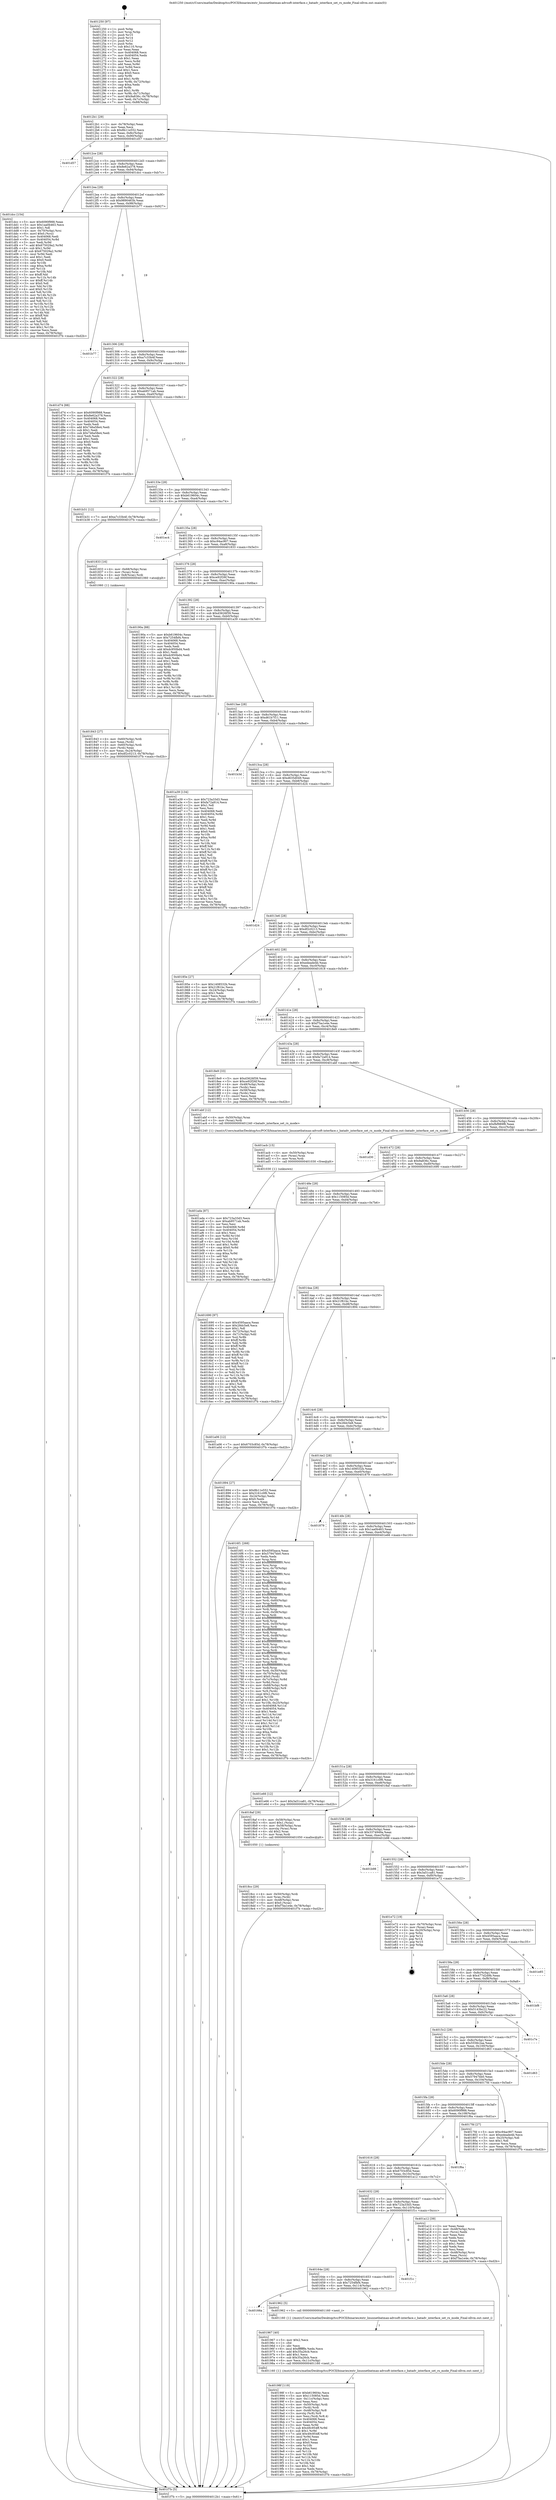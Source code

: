 digraph "0x401250" {
  label = "0x401250 (/mnt/c/Users/mathe/Desktop/tcc/POCII/binaries/extr_linuxnetbatman-advsoft-interface.c_batadv_interface_set_rx_mode_Final-ollvm.out::main(0))"
  labelloc = "t"
  node[shape=record]

  Entry [label="",width=0.3,height=0.3,shape=circle,fillcolor=black,style=filled]
  "0x4012b1" [label="{
     0x4012b1 [29]\l
     | [instrs]\l
     &nbsp;&nbsp;0x4012b1 \<+3\>: mov -0x78(%rbp),%eax\l
     &nbsp;&nbsp;0x4012b4 \<+2\>: mov %eax,%ecx\l
     &nbsp;&nbsp;0x4012b6 \<+6\>: sub $0x8b11e552,%ecx\l
     &nbsp;&nbsp;0x4012bc \<+6\>: mov %eax,-0x8c(%rbp)\l
     &nbsp;&nbsp;0x4012c2 \<+6\>: mov %ecx,-0x90(%rbp)\l
     &nbsp;&nbsp;0x4012c8 \<+6\>: je 0000000000401d57 \<main+0xb07\>\l
  }"]
  "0x401d57" [label="{
     0x401d57\l
  }", style=dashed]
  "0x4012ce" [label="{
     0x4012ce [28]\l
     | [instrs]\l
     &nbsp;&nbsp;0x4012ce \<+5\>: jmp 00000000004012d3 \<main+0x83\>\l
     &nbsp;&nbsp;0x4012d3 \<+6\>: mov -0x8c(%rbp),%eax\l
     &nbsp;&nbsp;0x4012d9 \<+5\>: sub $0x8e62a378,%eax\l
     &nbsp;&nbsp;0x4012de \<+6\>: mov %eax,-0x94(%rbp)\l
     &nbsp;&nbsp;0x4012e4 \<+6\>: je 0000000000401dcc \<main+0xb7c\>\l
  }"]
  Exit [label="",width=0.3,height=0.3,shape=circle,fillcolor=black,style=filled,peripheries=2]
  "0x401dcc" [label="{
     0x401dcc [154]\l
     | [instrs]\l
     &nbsp;&nbsp;0x401dcc \<+5\>: mov $0x6090f988,%eax\l
     &nbsp;&nbsp;0x401dd1 \<+5\>: mov $0x1aa0b463,%ecx\l
     &nbsp;&nbsp;0x401dd6 \<+2\>: mov $0x1,%dl\l
     &nbsp;&nbsp;0x401dd8 \<+4\>: mov -0x70(%rbp),%rsi\l
     &nbsp;&nbsp;0x401ddc \<+6\>: movl $0x0,(%rsi)\l
     &nbsp;&nbsp;0x401de2 \<+7\>: mov 0x404068,%edi\l
     &nbsp;&nbsp;0x401de9 \<+8\>: mov 0x404054,%r8d\l
     &nbsp;&nbsp;0x401df1 \<+3\>: mov %edi,%r9d\l
     &nbsp;&nbsp;0x401df4 \<+7\>: add $0x675029a2,%r9d\l
     &nbsp;&nbsp;0x401dfb \<+4\>: sub $0x1,%r9d\l
     &nbsp;&nbsp;0x401dff \<+7\>: sub $0x675029a2,%r9d\l
     &nbsp;&nbsp;0x401e06 \<+4\>: imul %r9d,%edi\l
     &nbsp;&nbsp;0x401e0a \<+3\>: and $0x1,%edi\l
     &nbsp;&nbsp;0x401e0d \<+3\>: cmp $0x0,%edi\l
     &nbsp;&nbsp;0x401e10 \<+4\>: sete %r10b\l
     &nbsp;&nbsp;0x401e14 \<+4\>: cmp $0xa,%r8d\l
     &nbsp;&nbsp;0x401e18 \<+4\>: setl %r11b\l
     &nbsp;&nbsp;0x401e1c \<+3\>: mov %r10b,%bl\l
     &nbsp;&nbsp;0x401e1f \<+3\>: xor $0xff,%bl\l
     &nbsp;&nbsp;0x401e22 \<+3\>: mov %r11b,%r14b\l
     &nbsp;&nbsp;0x401e25 \<+4\>: xor $0xff,%r14b\l
     &nbsp;&nbsp;0x401e29 \<+3\>: xor $0x0,%dl\l
     &nbsp;&nbsp;0x401e2c \<+3\>: mov %bl,%r15b\l
     &nbsp;&nbsp;0x401e2f \<+4\>: and $0x0,%r15b\l
     &nbsp;&nbsp;0x401e33 \<+3\>: and %dl,%r10b\l
     &nbsp;&nbsp;0x401e36 \<+3\>: mov %r14b,%r12b\l
     &nbsp;&nbsp;0x401e39 \<+4\>: and $0x0,%r12b\l
     &nbsp;&nbsp;0x401e3d \<+3\>: and %dl,%r11b\l
     &nbsp;&nbsp;0x401e40 \<+3\>: or %r10b,%r15b\l
     &nbsp;&nbsp;0x401e43 \<+3\>: or %r11b,%r12b\l
     &nbsp;&nbsp;0x401e46 \<+3\>: xor %r12b,%r15b\l
     &nbsp;&nbsp;0x401e49 \<+3\>: or %r14b,%bl\l
     &nbsp;&nbsp;0x401e4c \<+3\>: xor $0xff,%bl\l
     &nbsp;&nbsp;0x401e4f \<+3\>: or $0x0,%dl\l
     &nbsp;&nbsp;0x401e52 \<+2\>: and %dl,%bl\l
     &nbsp;&nbsp;0x401e54 \<+3\>: or %bl,%r15b\l
     &nbsp;&nbsp;0x401e57 \<+4\>: test $0x1,%r15b\l
     &nbsp;&nbsp;0x401e5b \<+3\>: cmovne %ecx,%eax\l
     &nbsp;&nbsp;0x401e5e \<+3\>: mov %eax,-0x78(%rbp)\l
     &nbsp;&nbsp;0x401e61 \<+5\>: jmp 0000000000401f7b \<main+0xd2b\>\l
  }"]
  "0x4012ea" [label="{
     0x4012ea [28]\l
     | [instrs]\l
     &nbsp;&nbsp;0x4012ea \<+5\>: jmp 00000000004012ef \<main+0x9f\>\l
     &nbsp;&nbsp;0x4012ef \<+6\>: mov -0x8c(%rbp),%eax\l
     &nbsp;&nbsp;0x4012f5 \<+5\>: sub $0x9890463b,%eax\l
     &nbsp;&nbsp;0x4012fa \<+6\>: mov %eax,-0x98(%rbp)\l
     &nbsp;&nbsp;0x401300 \<+6\>: je 0000000000401b77 \<main+0x927\>\l
  }"]
  "0x401ada" [label="{
     0x401ada [87]\l
     | [instrs]\l
     &nbsp;&nbsp;0x401ada \<+5\>: mov $0x723a33d3,%ecx\l
     &nbsp;&nbsp;0x401adf \<+5\>: mov $0xab9571ab,%edx\l
     &nbsp;&nbsp;0x401ae4 \<+2\>: xor %esi,%esi\l
     &nbsp;&nbsp;0x401ae6 \<+8\>: mov 0x404068,%r8d\l
     &nbsp;&nbsp;0x401aee \<+8\>: mov 0x404054,%r9d\l
     &nbsp;&nbsp;0x401af6 \<+3\>: sub $0x1,%esi\l
     &nbsp;&nbsp;0x401af9 \<+3\>: mov %r8d,%r10d\l
     &nbsp;&nbsp;0x401afc \<+3\>: add %esi,%r10d\l
     &nbsp;&nbsp;0x401aff \<+4\>: imul %r10d,%r8d\l
     &nbsp;&nbsp;0x401b03 \<+4\>: and $0x1,%r8d\l
     &nbsp;&nbsp;0x401b07 \<+4\>: cmp $0x0,%r8d\l
     &nbsp;&nbsp;0x401b0b \<+4\>: sete %r11b\l
     &nbsp;&nbsp;0x401b0f \<+4\>: cmp $0xa,%r9d\l
     &nbsp;&nbsp;0x401b13 \<+3\>: setl %bl\l
     &nbsp;&nbsp;0x401b16 \<+3\>: mov %r11b,%r14b\l
     &nbsp;&nbsp;0x401b19 \<+3\>: and %bl,%r14b\l
     &nbsp;&nbsp;0x401b1c \<+3\>: xor %bl,%r11b\l
     &nbsp;&nbsp;0x401b1f \<+3\>: or %r11b,%r14b\l
     &nbsp;&nbsp;0x401b22 \<+4\>: test $0x1,%r14b\l
     &nbsp;&nbsp;0x401b26 \<+3\>: cmovne %edx,%ecx\l
     &nbsp;&nbsp;0x401b29 \<+3\>: mov %ecx,-0x78(%rbp)\l
     &nbsp;&nbsp;0x401b2c \<+5\>: jmp 0000000000401f7b \<main+0xd2b\>\l
  }"]
  "0x401b77" [label="{
     0x401b77\l
  }", style=dashed]
  "0x401306" [label="{
     0x401306 [28]\l
     | [instrs]\l
     &nbsp;&nbsp;0x401306 \<+5\>: jmp 000000000040130b \<main+0xbb\>\l
     &nbsp;&nbsp;0x40130b \<+6\>: mov -0x8c(%rbp),%eax\l
     &nbsp;&nbsp;0x401311 \<+5\>: sub $0xa7c33b4f,%eax\l
     &nbsp;&nbsp;0x401316 \<+6\>: mov %eax,-0x9c(%rbp)\l
     &nbsp;&nbsp;0x40131c \<+6\>: je 0000000000401d74 \<main+0xb24\>\l
  }"]
  "0x401acb" [label="{
     0x401acb [15]\l
     | [instrs]\l
     &nbsp;&nbsp;0x401acb \<+4\>: mov -0x50(%rbp),%rax\l
     &nbsp;&nbsp;0x401acf \<+3\>: mov (%rax),%rax\l
     &nbsp;&nbsp;0x401ad2 \<+3\>: mov %rax,%rdi\l
     &nbsp;&nbsp;0x401ad5 \<+5\>: call 0000000000401030 \<free@plt\>\l
     | [calls]\l
     &nbsp;&nbsp;0x401030 \{1\} (unknown)\l
  }"]
  "0x401d74" [label="{
     0x401d74 [88]\l
     | [instrs]\l
     &nbsp;&nbsp;0x401d74 \<+5\>: mov $0x6090f988,%eax\l
     &nbsp;&nbsp;0x401d79 \<+5\>: mov $0x8e62a378,%ecx\l
     &nbsp;&nbsp;0x401d7e \<+7\>: mov 0x404068,%edx\l
     &nbsp;&nbsp;0x401d85 \<+7\>: mov 0x404054,%esi\l
     &nbsp;&nbsp;0x401d8c \<+2\>: mov %edx,%edi\l
     &nbsp;&nbsp;0x401d8e \<+6\>: add $0x746a58e4,%edi\l
     &nbsp;&nbsp;0x401d94 \<+3\>: sub $0x1,%edi\l
     &nbsp;&nbsp;0x401d97 \<+6\>: sub $0x746a58e4,%edi\l
     &nbsp;&nbsp;0x401d9d \<+3\>: imul %edi,%edx\l
     &nbsp;&nbsp;0x401da0 \<+3\>: and $0x1,%edx\l
     &nbsp;&nbsp;0x401da3 \<+3\>: cmp $0x0,%edx\l
     &nbsp;&nbsp;0x401da6 \<+4\>: sete %r8b\l
     &nbsp;&nbsp;0x401daa \<+3\>: cmp $0xa,%esi\l
     &nbsp;&nbsp;0x401dad \<+4\>: setl %r9b\l
     &nbsp;&nbsp;0x401db1 \<+3\>: mov %r8b,%r10b\l
     &nbsp;&nbsp;0x401db4 \<+3\>: and %r9b,%r10b\l
     &nbsp;&nbsp;0x401db7 \<+3\>: xor %r9b,%r8b\l
     &nbsp;&nbsp;0x401dba \<+3\>: or %r8b,%r10b\l
     &nbsp;&nbsp;0x401dbd \<+4\>: test $0x1,%r10b\l
     &nbsp;&nbsp;0x401dc1 \<+3\>: cmovne %ecx,%eax\l
     &nbsp;&nbsp;0x401dc4 \<+3\>: mov %eax,-0x78(%rbp)\l
     &nbsp;&nbsp;0x401dc7 \<+5\>: jmp 0000000000401f7b \<main+0xd2b\>\l
  }"]
  "0x401322" [label="{
     0x401322 [28]\l
     | [instrs]\l
     &nbsp;&nbsp;0x401322 \<+5\>: jmp 0000000000401327 \<main+0xd7\>\l
     &nbsp;&nbsp;0x401327 \<+6\>: mov -0x8c(%rbp),%eax\l
     &nbsp;&nbsp;0x40132d \<+5\>: sub $0xab9571ab,%eax\l
     &nbsp;&nbsp;0x401332 \<+6\>: mov %eax,-0xa0(%rbp)\l
     &nbsp;&nbsp;0x401338 \<+6\>: je 0000000000401b31 \<main+0x8e1\>\l
  }"]
  "0x40198f" [label="{
     0x40198f [119]\l
     | [instrs]\l
     &nbsp;&nbsp;0x40198f \<+5\>: mov $0xb619604c,%ecx\l
     &nbsp;&nbsp;0x401994 \<+5\>: mov $0x115085d,%edx\l
     &nbsp;&nbsp;0x401999 \<+6\>: mov -0x11c(%rbp),%esi\l
     &nbsp;&nbsp;0x40199f \<+3\>: imul %eax,%esi\l
     &nbsp;&nbsp;0x4019a2 \<+4\>: mov -0x50(%rbp),%rdi\l
     &nbsp;&nbsp;0x4019a6 \<+3\>: mov (%rdi),%rdi\l
     &nbsp;&nbsp;0x4019a9 \<+4\>: mov -0x48(%rbp),%r8\l
     &nbsp;&nbsp;0x4019ad \<+3\>: movslq (%r8),%r8\l
     &nbsp;&nbsp;0x4019b0 \<+4\>: mov %esi,(%rdi,%r8,4)\l
     &nbsp;&nbsp;0x4019b4 \<+7\>: mov 0x404068,%eax\l
     &nbsp;&nbsp;0x4019bb \<+7\>: mov 0x404054,%esi\l
     &nbsp;&nbsp;0x4019c2 \<+3\>: mov %eax,%r9d\l
     &nbsp;&nbsp;0x4019c5 \<+7\>: sub $0x49c954ff,%r9d\l
     &nbsp;&nbsp;0x4019cc \<+4\>: sub $0x1,%r9d\l
     &nbsp;&nbsp;0x4019d0 \<+7\>: add $0x49c954ff,%r9d\l
     &nbsp;&nbsp;0x4019d7 \<+4\>: imul %r9d,%eax\l
     &nbsp;&nbsp;0x4019db \<+3\>: and $0x1,%eax\l
     &nbsp;&nbsp;0x4019de \<+3\>: cmp $0x0,%eax\l
     &nbsp;&nbsp;0x4019e1 \<+4\>: sete %r10b\l
     &nbsp;&nbsp;0x4019e5 \<+3\>: cmp $0xa,%esi\l
     &nbsp;&nbsp;0x4019e8 \<+4\>: setl %r11b\l
     &nbsp;&nbsp;0x4019ec \<+3\>: mov %r10b,%bl\l
     &nbsp;&nbsp;0x4019ef \<+3\>: and %r11b,%bl\l
     &nbsp;&nbsp;0x4019f2 \<+3\>: xor %r11b,%r10b\l
     &nbsp;&nbsp;0x4019f5 \<+3\>: or %r10b,%bl\l
     &nbsp;&nbsp;0x4019f8 \<+3\>: test $0x1,%bl\l
     &nbsp;&nbsp;0x4019fb \<+3\>: cmovne %edx,%ecx\l
     &nbsp;&nbsp;0x4019fe \<+3\>: mov %ecx,-0x78(%rbp)\l
     &nbsp;&nbsp;0x401a01 \<+5\>: jmp 0000000000401f7b \<main+0xd2b\>\l
  }"]
  "0x401b31" [label="{
     0x401b31 [12]\l
     | [instrs]\l
     &nbsp;&nbsp;0x401b31 \<+7\>: movl $0xa7c33b4f,-0x78(%rbp)\l
     &nbsp;&nbsp;0x401b38 \<+5\>: jmp 0000000000401f7b \<main+0xd2b\>\l
  }"]
  "0x40133e" [label="{
     0x40133e [28]\l
     | [instrs]\l
     &nbsp;&nbsp;0x40133e \<+5\>: jmp 0000000000401343 \<main+0xf3\>\l
     &nbsp;&nbsp;0x401343 \<+6\>: mov -0x8c(%rbp),%eax\l
     &nbsp;&nbsp;0x401349 \<+5\>: sub $0xb619604c,%eax\l
     &nbsp;&nbsp;0x40134e \<+6\>: mov %eax,-0xa4(%rbp)\l
     &nbsp;&nbsp;0x401354 \<+6\>: je 0000000000401ec4 \<main+0xc74\>\l
  }"]
  "0x401967" [label="{
     0x401967 [40]\l
     | [instrs]\l
     &nbsp;&nbsp;0x401967 \<+5\>: mov $0x2,%ecx\l
     &nbsp;&nbsp;0x40196c \<+1\>: cltd\l
     &nbsp;&nbsp;0x40196d \<+2\>: idiv %ecx\l
     &nbsp;&nbsp;0x40196f \<+6\>: imul $0xfffffffe,%edx,%ecx\l
     &nbsp;&nbsp;0x401975 \<+6\>: add $0x35a26cb,%ecx\l
     &nbsp;&nbsp;0x40197b \<+3\>: add $0x1,%ecx\l
     &nbsp;&nbsp;0x40197e \<+6\>: sub $0x35a26cb,%ecx\l
     &nbsp;&nbsp;0x401984 \<+6\>: mov %ecx,-0x11c(%rbp)\l
     &nbsp;&nbsp;0x40198a \<+5\>: call 0000000000401160 \<next_i\>\l
     | [calls]\l
     &nbsp;&nbsp;0x401160 \{1\} (/mnt/c/Users/mathe/Desktop/tcc/POCII/binaries/extr_linuxnetbatman-advsoft-interface.c_batadv_interface_set_rx_mode_Final-ollvm.out::next_i)\l
  }"]
  "0x401ec4" [label="{
     0x401ec4\l
  }", style=dashed]
  "0x40135a" [label="{
     0x40135a [28]\l
     | [instrs]\l
     &nbsp;&nbsp;0x40135a \<+5\>: jmp 000000000040135f \<main+0x10f\>\l
     &nbsp;&nbsp;0x40135f \<+6\>: mov -0x8c(%rbp),%eax\l
     &nbsp;&nbsp;0x401365 \<+5\>: sub $0xc94ac907,%eax\l
     &nbsp;&nbsp;0x40136a \<+6\>: mov %eax,-0xa8(%rbp)\l
     &nbsp;&nbsp;0x401370 \<+6\>: je 0000000000401833 \<main+0x5e3\>\l
  }"]
  "0x40166a" [label="{
     0x40166a\l
  }", style=dashed]
  "0x401833" [label="{
     0x401833 [16]\l
     | [instrs]\l
     &nbsp;&nbsp;0x401833 \<+4\>: mov -0x68(%rbp),%rax\l
     &nbsp;&nbsp;0x401837 \<+3\>: mov (%rax),%rax\l
     &nbsp;&nbsp;0x40183a \<+4\>: mov 0x8(%rax),%rdi\l
     &nbsp;&nbsp;0x40183e \<+5\>: call 0000000000401060 \<atoi@plt\>\l
     | [calls]\l
     &nbsp;&nbsp;0x401060 \{1\} (unknown)\l
  }"]
  "0x401376" [label="{
     0x401376 [28]\l
     | [instrs]\l
     &nbsp;&nbsp;0x401376 \<+5\>: jmp 000000000040137b \<main+0x12b\>\l
     &nbsp;&nbsp;0x40137b \<+6\>: mov -0x8c(%rbp),%eax\l
     &nbsp;&nbsp;0x401381 \<+5\>: sub $0xce92f26f,%eax\l
     &nbsp;&nbsp;0x401386 \<+6\>: mov %eax,-0xac(%rbp)\l
     &nbsp;&nbsp;0x40138c \<+6\>: je 000000000040190a \<main+0x6ba\>\l
  }"]
  "0x401962" [label="{
     0x401962 [5]\l
     | [instrs]\l
     &nbsp;&nbsp;0x401962 \<+5\>: call 0000000000401160 \<next_i\>\l
     | [calls]\l
     &nbsp;&nbsp;0x401160 \{1\} (/mnt/c/Users/mathe/Desktop/tcc/POCII/binaries/extr_linuxnetbatman-advsoft-interface.c_batadv_interface_set_rx_mode_Final-ollvm.out::next_i)\l
  }"]
  "0x40190a" [label="{
     0x40190a [88]\l
     | [instrs]\l
     &nbsp;&nbsp;0x40190a \<+5\>: mov $0xb619604c,%eax\l
     &nbsp;&nbsp;0x40190f \<+5\>: mov $0x7254fbf4,%ecx\l
     &nbsp;&nbsp;0x401914 \<+7\>: mov 0x404068,%edx\l
     &nbsp;&nbsp;0x40191b \<+7\>: mov 0x404054,%esi\l
     &nbsp;&nbsp;0x401922 \<+2\>: mov %edx,%edi\l
     &nbsp;&nbsp;0x401924 \<+6\>: add $0xdc950bd4,%edi\l
     &nbsp;&nbsp;0x40192a \<+3\>: sub $0x1,%edi\l
     &nbsp;&nbsp;0x40192d \<+6\>: sub $0xdc950bd4,%edi\l
     &nbsp;&nbsp;0x401933 \<+3\>: imul %edi,%edx\l
     &nbsp;&nbsp;0x401936 \<+3\>: and $0x1,%edx\l
     &nbsp;&nbsp;0x401939 \<+3\>: cmp $0x0,%edx\l
     &nbsp;&nbsp;0x40193c \<+4\>: sete %r8b\l
     &nbsp;&nbsp;0x401940 \<+3\>: cmp $0xa,%esi\l
     &nbsp;&nbsp;0x401943 \<+4\>: setl %r9b\l
     &nbsp;&nbsp;0x401947 \<+3\>: mov %r8b,%r10b\l
     &nbsp;&nbsp;0x40194a \<+3\>: and %r9b,%r10b\l
     &nbsp;&nbsp;0x40194d \<+3\>: xor %r9b,%r8b\l
     &nbsp;&nbsp;0x401950 \<+3\>: or %r8b,%r10b\l
     &nbsp;&nbsp;0x401953 \<+4\>: test $0x1,%r10b\l
     &nbsp;&nbsp;0x401957 \<+3\>: cmovne %ecx,%eax\l
     &nbsp;&nbsp;0x40195a \<+3\>: mov %eax,-0x78(%rbp)\l
     &nbsp;&nbsp;0x40195d \<+5\>: jmp 0000000000401f7b \<main+0xd2b\>\l
  }"]
  "0x401392" [label="{
     0x401392 [28]\l
     | [instrs]\l
     &nbsp;&nbsp;0x401392 \<+5\>: jmp 0000000000401397 \<main+0x147\>\l
     &nbsp;&nbsp;0x401397 \<+6\>: mov -0x8c(%rbp),%eax\l
     &nbsp;&nbsp;0x40139d \<+5\>: sub $0xd3626f39,%eax\l
     &nbsp;&nbsp;0x4013a2 \<+6\>: mov %eax,-0xb0(%rbp)\l
     &nbsp;&nbsp;0x4013a8 \<+6\>: je 0000000000401a39 \<main+0x7e9\>\l
  }"]
  "0x40164e" [label="{
     0x40164e [28]\l
     | [instrs]\l
     &nbsp;&nbsp;0x40164e \<+5\>: jmp 0000000000401653 \<main+0x403\>\l
     &nbsp;&nbsp;0x401653 \<+6\>: mov -0x8c(%rbp),%eax\l
     &nbsp;&nbsp;0x401659 \<+5\>: sub $0x7254fbf4,%eax\l
     &nbsp;&nbsp;0x40165e \<+6\>: mov %eax,-0x114(%rbp)\l
     &nbsp;&nbsp;0x401664 \<+6\>: je 0000000000401962 \<main+0x712\>\l
  }"]
  "0x401a39" [label="{
     0x401a39 [134]\l
     | [instrs]\l
     &nbsp;&nbsp;0x401a39 \<+5\>: mov $0x723a33d3,%eax\l
     &nbsp;&nbsp;0x401a3e \<+5\>: mov $0xfa72a914,%ecx\l
     &nbsp;&nbsp;0x401a43 \<+2\>: mov $0x1,%dl\l
     &nbsp;&nbsp;0x401a45 \<+2\>: xor %esi,%esi\l
     &nbsp;&nbsp;0x401a47 \<+7\>: mov 0x404068,%edi\l
     &nbsp;&nbsp;0x401a4e \<+8\>: mov 0x404054,%r8d\l
     &nbsp;&nbsp;0x401a56 \<+3\>: sub $0x1,%esi\l
     &nbsp;&nbsp;0x401a59 \<+3\>: mov %edi,%r9d\l
     &nbsp;&nbsp;0x401a5c \<+3\>: add %esi,%r9d\l
     &nbsp;&nbsp;0x401a5f \<+4\>: imul %r9d,%edi\l
     &nbsp;&nbsp;0x401a63 \<+3\>: and $0x1,%edi\l
     &nbsp;&nbsp;0x401a66 \<+3\>: cmp $0x0,%edi\l
     &nbsp;&nbsp;0x401a69 \<+4\>: sete %r10b\l
     &nbsp;&nbsp;0x401a6d \<+4\>: cmp $0xa,%r8d\l
     &nbsp;&nbsp;0x401a71 \<+4\>: setl %r11b\l
     &nbsp;&nbsp;0x401a75 \<+3\>: mov %r10b,%bl\l
     &nbsp;&nbsp;0x401a78 \<+3\>: xor $0xff,%bl\l
     &nbsp;&nbsp;0x401a7b \<+3\>: mov %r11b,%r14b\l
     &nbsp;&nbsp;0x401a7e \<+4\>: xor $0xff,%r14b\l
     &nbsp;&nbsp;0x401a82 \<+3\>: xor $0x1,%dl\l
     &nbsp;&nbsp;0x401a85 \<+3\>: mov %bl,%r15b\l
     &nbsp;&nbsp;0x401a88 \<+4\>: and $0xff,%r15b\l
     &nbsp;&nbsp;0x401a8c \<+3\>: and %dl,%r10b\l
     &nbsp;&nbsp;0x401a8f \<+3\>: mov %r14b,%r12b\l
     &nbsp;&nbsp;0x401a92 \<+4\>: and $0xff,%r12b\l
     &nbsp;&nbsp;0x401a96 \<+3\>: and %dl,%r11b\l
     &nbsp;&nbsp;0x401a99 \<+3\>: or %r10b,%r15b\l
     &nbsp;&nbsp;0x401a9c \<+3\>: or %r11b,%r12b\l
     &nbsp;&nbsp;0x401a9f \<+3\>: xor %r12b,%r15b\l
     &nbsp;&nbsp;0x401aa2 \<+3\>: or %r14b,%bl\l
     &nbsp;&nbsp;0x401aa5 \<+3\>: xor $0xff,%bl\l
     &nbsp;&nbsp;0x401aa8 \<+3\>: or $0x1,%dl\l
     &nbsp;&nbsp;0x401aab \<+2\>: and %dl,%bl\l
     &nbsp;&nbsp;0x401aad \<+3\>: or %bl,%r15b\l
     &nbsp;&nbsp;0x401ab0 \<+4\>: test $0x1,%r15b\l
     &nbsp;&nbsp;0x401ab4 \<+3\>: cmovne %ecx,%eax\l
     &nbsp;&nbsp;0x401ab7 \<+3\>: mov %eax,-0x78(%rbp)\l
     &nbsp;&nbsp;0x401aba \<+5\>: jmp 0000000000401f7b \<main+0xd2b\>\l
  }"]
  "0x4013ae" [label="{
     0x4013ae [28]\l
     | [instrs]\l
     &nbsp;&nbsp;0x4013ae \<+5\>: jmp 00000000004013b3 \<main+0x163\>\l
     &nbsp;&nbsp;0x4013b3 \<+6\>: mov -0x8c(%rbp),%eax\l
     &nbsp;&nbsp;0x4013b9 \<+5\>: sub $0xd61b7f11,%eax\l
     &nbsp;&nbsp;0x4013be \<+6\>: mov %eax,-0xb4(%rbp)\l
     &nbsp;&nbsp;0x4013c4 \<+6\>: je 0000000000401b3d \<main+0x8ed\>\l
  }"]
  "0x401f1c" [label="{
     0x401f1c\l
  }", style=dashed]
  "0x401b3d" [label="{
     0x401b3d\l
  }", style=dashed]
  "0x4013ca" [label="{
     0x4013ca [28]\l
     | [instrs]\l
     &nbsp;&nbsp;0x4013ca \<+5\>: jmp 00000000004013cf \<main+0x17f\>\l
     &nbsp;&nbsp;0x4013cf \<+6\>: mov -0x8c(%rbp),%eax\l
     &nbsp;&nbsp;0x4013d5 \<+5\>: sub $0xd635d049,%eax\l
     &nbsp;&nbsp;0x4013da \<+6\>: mov %eax,-0xb8(%rbp)\l
     &nbsp;&nbsp;0x4013e0 \<+6\>: je 0000000000401d24 \<main+0xad4\>\l
  }"]
  "0x401632" [label="{
     0x401632 [28]\l
     | [instrs]\l
     &nbsp;&nbsp;0x401632 \<+5\>: jmp 0000000000401637 \<main+0x3e7\>\l
     &nbsp;&nbsp;0x401637 \<+6\>: mov -0x8c(%rbp),%eax\l
     &nbsp;&nbsp;0x40163d \<+5\>: sub $0x723a33d3,%eax\l
     &nbsp;&nbsp;0x401642 \<+6\>: mov %eax,-0x110(%rbp)\l
     &nbsp;&nbsp;0x401648 \<+6\>: je 0000000000401f1c \<main+0xccc\>\l
  }"]
  "0x401d24" [label="{
     0x401d24\l
  }", style=dashed]
  "0x4013e6" [label="{
     0x4013e6 [28]\l
     | [instrs]\l
     &nbsp;&nbsp;0x4013e6 \<+5\>: jmp 00000000004013eb \<main+0x19b\>\l
     &nbsp;&nbsp;0x4013eb \<+6\>: mov -0x8c(%rbp),%eax\l
     &nbsp;&nbsp;0x4013f1 \<+5\>: sub $0xdf2c0213,%eax\l
     &nbsp;&nbsp;0x4013f6 \<+6\>: mov %eax,-0xbc(%rbp)\l
     &nbsp;&nbsp;0x4013fc \<+6\>: je 000000000040185e \<main+0x60e\>\l
  }"]
  "0x401a12" [label="{
     0x401a12 [39]\l
     | [instrs]\l
     &nbsp;&nbsp;0x401a12 \<+2\>: xor %eax,%eax\l
     &nbsp;&nbsp;0x401a14 \<+4\>: mov -0x48(%rbp),%rcx\l
     &nbsp;&nbsp;0x401a18 \<+2\>: mov (%rcx),%edx\l
     &nbsp;&nbsp;0x401a1a \<+2\>: mov %eax,%esi\l
     &nbsp;&nbsp;0x401a1c \<+2\>: sub %edx,%esi\l
     &nbsp;&nbsp;0x401a1e \<+2\>: mov %eax,%edx\l
     &nbsp;&nbsp;0x401a20 \<+3\>: sub $0x1,%edx\l
     &nbsp;&nbsp;0x401a23 \<+2\>: add %edx,%esi\l
     &nbsp;&nbsp;0x401a25 \<+2\>: sub %esi,%eax\l
     &nbsp;&nbsp;0x401a27 \<+4\>: mov -0x48(%rbp),%rcx\l
     &nbsp;&nbsp;0x401a2b \<+2\>: mov %eax,(%rcx)\l
     &nbsp;&nbsp;0x401a2d \<+7\>: movl $0xf7ba1e4e,-0x78(%rbp)\l
     &nbsp;&nbsp;0x401a34 \<+5\>: jmp 0000000000401f7b \<main+0xd2b\>\l
  }"]
  "0x40185e" [label="{
     0x40185e [27]\l
     | [instrs]\l
     &nbsp;&nbsp;0x40185e \<+5\>: mov $0x1408532b,%eax\l
     &nbsp;&nbsp;0x401863 \<+5\>: mov $0x21f61bc,%ecx\l
     &nbsp;&nbsp;0x401868 \<+3\>: mov -0x24(%rbp),%edx\l
     &nbsp;&nbsp;0x40186b \<+3\>: cmp $0x1,%edx\l
     &nbsp;&nbsp;0x40186e \<+3\>: cmovl %ecx,%eax\l
     &nbsp;&nbsp;0x401871 \<+3\>: mov %eax,-0x78(%rbp)\l
     &nbsp;&nbsp;0x401874 \<+5\>: jmp 0000000000401f7b \<main+0xd2b\>\l
  }"]
  "0x401402" [label="{
     0x401402 [28]\l
     | [instrs]\l
     &nbsp;&nbsp;0x401402 \<+5\>: jmp 0000000000401407 \<main+0x1b7\>\l
     &nbsp;&nbsp;0x401407 \<+6\>: mov -0x8c(%rbp),%eax\l
     &nbsp;&nbsp;0x40140d \<+5\>: sub $0xedeade4b,%eax\l
     &nbsp;&nbsp;0x401412 \<+6\>: mov %eax,-0xc0(%rbp)\l
     &nbsp;&nbsp;0x401418 \<+6\>: je 0000000000401818 \<main+0x5c8\>\l
  }"]
  "0x401616" [label="{
     0x401616 [28]\l
     | [instrs]\l
     &nbsp;&nbsp;0x401616 \<+5\>: jmp 000000000040161b \<main+0x3cb\>\l
     &nbsp;&nbsp;0x40161b \<+6\>: mov -0x8c(%rbp),%eax\l
     &nbsp;&nbsp;0x401621 \<+5\>: sub $0x6703c85d,%eax\l
     &nbsp;&nbsp;0x401626 \<+6\>: mov %eax,-0x10c(%rbp)\l
     &nbsp;&nbsp;0x40162c \<+6\>: je 0000000000401a12 \<main+0x7c2\>\l
  }"]
  "0x401818" [label="{
     0x401818\l
  }", style=dashed]
  "0x40141e" [label="{
     0x40141e [28]\l
     | [instrs]\l
     &nbsp;&nbsp;0x40141e \<+5\>: jmp 0000000000401423 \<main+0x1d3\>\l
     &nbsp;&nbsp;0x401423 \<+6\>: mov -0x8c(%rbp),%eax\l
     &nbsp;&nbsp;0x401429 \<+5\>: sub $0xf7ba1e4e,%eax\l
     &nbsp;&nbsp;0x40142e \<+6\>: mov %eax,-0xc4(%rbp)\l
     &nbsp;&nbsp;0x401434 \<+6\>: je 00000000004018e9 \<main+0x699\>\l
  }"]
  "0x401f6a" [label="{
     0x401f6a\l
  }", style=dashed]
  "0x4018e9" [label="{
     0x4018e9 [33]\l
     | [instrs]\l
     &nbsp;&nbsp;0x4018e9 \<+5\>: mov $0xd3626f39,%eax\l
     &nbsp;&nbsp;0x4018ee \<+5\>: mov $0xce92f26f,%ecx\l
     &nbsp;&nbsp;0x4018f3 \<+4\>: mov -0x48(%rbp),%rdx\l
     &nbsp;&nbsp;0x4018f7 \<+2\>: mov (%rdx),%esi\l
     &nbsp;&nbsp;0x4018f9 \<+4\>: mov -0x58(%rbp),%rdx\l
     &nbsp;&nbsp;0x4018fd \<+2\>: cmp (%rdx),%esi\l
     &nbsp;&nbsp;0x4018ff \<+3\>: cmovl %ecx,%eax\l
     &nbsp;&nbsp;0x401902 \<+3\>: mov %eax,-0x78(%rbp)\l
     &nbsp;&nbsp;0x401905 \<+5\>: jmp 0000000000401f7b \<main+0xd2b\>\l
  }"]
  "0x40143a" [label="{
     0x40143a [28]\l
     | [instrs]\l
     &nbsp;&nbsp;0x40143a \<+5\>: jmp 000000000040143f \<main+0x1ef\>\l
     &nbsp;&nbsp;0x40143f \<+6\>: mov -0x8c(%rbp),%eax\l
     &nbsp;&nbsp;0x401445 \<+5\>: sub $0xfa72a914,%eax\l
     &nbsp;&nbsp;0x40144a \<+6\>: mov %eax,-0xc8(%rbp)\l
     &nbsp;&nbsp;0x401450 \<+6\>: je 0000000000401abf \<main+0x86f\>\l
  }"]
  "0x4018cc" [label="{
     0x4018cc [29]\l
     | [instrs]\l
     &nbsp;&nbsp;0x4018cc \<+4\>: mov -0x50(%rbp),%rdi\l
     &nbsp;&nbsp;0x4018d0 \<+3\>: mov %rax,(%rdi)\l
     &nbsp;&nbsp;0x4018d3 \<+4\>: mov -0x48(%rbp),%rax\l
     &nbsp;&nbsp;0x4018d7 \<+6\>: movl $0x0,(%rax)\l
     &nbsp;&nbsp;0x4018dd \<+7\>: movl $0xf7ba1e4e,-0x78(%rbp)\l
     &nbsp;&nbsp;0x4018e4 \<+5\>: jmp 0000000000401f7b \<main+0xd2b\>\l
  }"]
  "0x401abf" [label="{
     0x401abf [12]\l
     | [instrs]\l
     &nbsp;&nbsp;0x401abf \<+4\>: mov -0x50(%rbp),%rax\l
     &nbsp;&nbsp;0x401ac3 \<+3\>: mov (%rax),%rdi\l
     &nbsp;&nbsp;0x401ac6 \<+5\>: call 0000000000401240 \<batadv_interface_set_rx_mode\>\l
     | [calls]\l
     &nbsp;&nbsp;0x401240 \{1\} (/mnt/c/Users/mathe/Desktop/tcc/POCII/binaries/extr_linuxnetbatman-advsoft-interface.c_batadv_interface_set_rx_mode_Final-ollvm.out::batadv_interface_set_rx_mode)\l
  }"]
  "0x401456" [label="{
     0x401456 [28]\l
     | [instrs]\l
     &nbsp;&nbsp;0x401456 \<+5\>: jmp 000000000040145b \<main+0x20b\>\l
     &nbsp;&nbsp;0x40145b \<+6\>: mov -0x8c(%rbp),%eax\l
     &nbsp;&nbsp;0x401461 \<+5\>: sub $0xfbf989f8,%eax\l
     &nbsp;&nbsp;0x401466 \<+6\>: mov %eax,-0xcc(%rbp)\l
     &nbsp;&nbsp;0x40146c \<+6\>: je 0000000000401d30 \<main+0xae0\>\l
  }"]
  "0x401843" [label="{
     0x401843 [27]\l
     | [instrs]\l
     &nbsp;&nbsp;0x401843 \<+4\>: mov -0x60(%rbp),%rdi\l
     &nbsp;&nbsp;0x401847 \<+2\>: mov %eax,(%rdi)\l
     &nbsp;&nbsp;0x401849 \<+4\>: mov -0x60(%rbp),%rdi\l
     &nbsp;&nbsp;0x40184d \<+2\>: mov (%rdi),%eax\l
     &nbsp;&nbsp;0x40184f \<+3\>: mov %eax,-0x24(%rbp)\l
     &nbsp;&nbsp;0x401852 \<+7\>: movl $0xdf2c0213,-0x78(%rbp)\l
     &nbsp;&nbsp;0x401859 \<+5\>: jmp 0000000000401f7b \<main+0xd2b\>\l
  }"]
  "0x401d30" [label="{
     0x401d30\l
  }", style=dashed]
  "0x401472" [label="{
     0x401472 [28]\l
     | [instrs]\l
     &nbsp;&nbsp;0x401472 \<+5\>: jmp 0000000000401477 \<main+0x227\>\l
     &nbsp;&nbsp;0x401477 \<+6\>: mov -0x8c(%rbp),%eax\l
     &nbsp;&nbsp;0x40147d \<+5\>: sub $0x9a836c,%eax\l
     &nbsp;&nbsp;0x401482 \<+6\>: mov %eax,-0xd0(%rbp)\l
     &nbsp;&nbsp;0x401488 \<+6\>: je 0000000000401690 \<main+0x440\>\l
  }"]
  "0x4015fa" [label="{
     0x4015fa [28]\l
     | [instrs]\l
     &nbsp;&nbsp;0x4015fa \<+5\>: jmp 00000000004015ff \<main+0x3af\>\l
     &nbsp;&nbsp;0x4015ff \<+6\>: mov -0x8c(%rbp),%eax\l
     &nbsp;&nbsp;0x401605 \<+5\>: sub $0x6090f988,%eax\l
     &nbsp;&nbsp;0x40160a \<+6\>: mov %eax,-0x108(%rbp)\l
     &nbsp;&nbsp;0x401610 \<+6\>: je 0000000000401f6a \<main+0xd1a\>\l
  }"]
  "0x401690" [label="{
     0x401690 [97]\l
     | [instrs]\l
     &nbsp;&nbsp;0x401690 \<+5\>: mov $0x4595aaca,%eax\l
     &nbsp;&nbsp;0x401695 \<+5\>: mov $0x28dc5e8,%ecx\l
     &nbsp;&nbsp;0x40169a \<+2\>: mov $0x1,%dl\l
     &nbsp;&nbsp;0x40169c \<+4\>: mov -0x72(%rbp),%sil\l
     &nbsp;&nbsp;0x4016a0 \<+4\>: mov -0x71(%rbp),%dil\l
     &nbsp;&nbsp;0x4016a4 \<+3\>: mov %sil,%r8b\l
     &nbsp;&nbsp;0x4016a7 \<+4\>: xor $0xff,%r8b\l
     &nbsp;&nbsp;0x4016ab \<+3\>: mov %dil,%r9b\l
     &nbsp;&nbsp;0x4016ae \<+4\>: xor $0xff,%r9b\l
     &nbsp;&nbsp;0x4016b2 \<+3\>: xor $0x1,%dl\l
     &nbsp;&nbsp;0x4016b5 \<+3\>: mov %r8b,%r10b\l
     &nbsp;&nbsp;0x4016b8 \<+4\>: and $0xff,%r10b\l
     &nbsp;&nbsp;0x4016bc \<+3\>: and %dl,%sil\l
     &nbsp;&nbsp;0x4016bf \<+3\>: mov %r9b,%r11b\l
     &nbsp;&nbsp;0x4016c2 \<+4\>: and $0xff,%r11b\l
     &nbsp;&nbsp;0x4016c6 \<+3\>: and %dl,%dil\l
     &nbsp;&nbsp;0x4016c9 \<+3\>: or %sil,%r10b\l
     &nbsp;&nbsp;0x4016cc \<+3\>: or %dil,%r11b\l
     &nbsp;&nbsp;0x4016cf \<+3\>: xor %r11b,%r10b\l
     &nbsp;&nbsp;0x4016d2 \<+3\>: or %r9b,%r8b\l
     &nbsp;&nbsp;0x4016d5 \<+4\>: xor $0xff,%r8b\l
     &nbsp;&nbsp;0x4016d9 \<+3\>: or $0x1,%dl\l
     &nbsp;&nbsp;0x4016dc \<+3\>: and %dl,%r8b\l
     &nbsp;&nbsp;0x4016df \<+3\>: or %r8b,%r10b\l
     &nbsp;&nbsp;0x4016e2 \<+4\>: test $0x1,%r10b\l
     &nbsp;&nbsp;0x4016e6 \<+3\>: cmovne %ecx,%eax\l
     &nbsp;&nbsp;0x4016e9 \<+3\>: mov %eax,-0x78(%rbp)\l
     &nbsp;&nbsp;0x4016ec \<+5\>: jmp 0000000000401f7b \<main+0xd2b\>\l
  }"]
  "0x40148e" [label="{
     0x40148e [28]\l
     | [instrs]\l
     &nbsp;&nbsp;0x40148e \<+5\>: jmp 0000000000401493 \<main+0x243\>\l
     &nbsp;&nbsp;0x401493 \<+6\>: mov -0x8c(%rbp),%eax\l
     &nbsp;&nbsp;0x401499 \<+5\>: sub $0x115085d,%eax\l
     &nbsp;&nbsp;0x40149e \<+6\>: mov %eax,-0xd4(%rbp)\l
     &nbsp;&nbsp;0x4014a4 \<+6\>: je 0000000000401a06 \<main+0x7b6\>\l
  }"]
  "0x401f7b" [label="{
     0x401f7b [5]\l
     | [instrs]\l
     &nbsp;&nbsp;0x401f7b \<+5\>: jmp 00000000004012b1 \<main+0x61\>\l
  }"]
  "0x401250" [label="{
     0x401250 [97]\l
     | [instrs]\l
     &nbsp;&nbsp;0x401250 \<+1\>: push %rbp\l
     &nbsp;&nbsp;0x401251 \<+3\>: mov %rsp,%rbp\l
     &nbsp;&nbsp;0x401254 \<+2\>: push %r15\l
     &nbsp;&nbsp;0x401256 \<+2\>: push %r14\l
     &nbsp;&nbsp;0x401258 \<+2\>: push %r12\l
     &nbsp;&nbsp;0x40125a \<+1\>: push %rbx\l
     &nbsp;&nbsp;0x40125b \<+7\>: sub $0x110,%rsp\l
     &nbsp;&nbsp;0x401262 \<+2\>: xor %eax,%eax\l
     &nbsp;&nbsp;0x401264 \<+7\>: mov 0x404068,%ecx\l
     &nbsp;&nbsp;0x40126b \<+7\>: mov 0x404054,%edx\l
     &nbsp;&nbsp;0x401272 \<+3\>: sub $0x1,%eax\l
     &nbsp;&nbsp;0x401275 \<+3\>: mov %ecx,%r8d\l
     &nbsp;&nbsp;0x401278 \<+3\>: add %eax,%r8d\l
     &nbsp;&nbsp;0x40127b \<+4\>: imul %r8d,%ecx\l
     &nbsp;&nbsp;0x40127f \<+3\>: and $0x1,%ecx\l
     &nbsp;&nbsp;0x401282 \<+3\>: cmp $0x0,%ecx\l
     &nbsp;&nbsp;0x401285 \<+4\>: sete %r9b\l
     &nbsp;&nbsp;0x401289 \<+4\>: and $0x1,%r9b\l
     &nbsp;&nbsp;0x40128d \<+4\>: mov %r9b,-0x72(%rbp)\l
     &nbsp;&nbsp;0x401291 \<+3\>: cmp $0xa,%edx\l
     &nbsp;&nbsp;0x401294 \<+4\>: setl %r9b\l
     &nbsp;&nbsp;0x401298 \<+4\>: and $0x1,%r9b\l
     &nbsp;&nbsp;0x40129c \<+4\>: mov %r9b,-0x71(%rbp)\l
     &nbsp;&nbsp;0x4012a0 \<+7\>: movl $0x9a836c,-0x78(%rbp)\l
     &nbsp;&nbsp;0x4012a7 \<+3\>: mov %edi,-0x7c(%rbp)\l
     &nbsp;&nbsp;0x4012aa \<+7\>: mov %rsi,-0x88(%rbp)\l
  }"]
  "0x4017fd" [label="{
     0x4017fd [27]\l
     | [instrs]\l
     &nbsp;&nbsp;0x4017fd \<+5\>: mov $0xc94ac907,%eax\l
     &nbsp;&nbsp;0x401802 \<+5\>: mov $0xedeade4b,%ecx\l
     &nbsp;&nbsp;0x401807 \<+3\>: mov -0x25(%rbp),%dl\l
     &nbsp;&nbsp;0x40180a \<+3\>: test $0x1,%dl\l
     &nbsp;&nbsp;0x40180d \<+3\>: cmovne %ecx,%eax\l
     &nbsp;&nbsp;0x401810 \<+3\>: mov %eax,-0x78(%rbp)\l
     &nbsp;&nbsp;0x401813 \<+5\>: jmp 0000000000401f7b \<main+0xd2b\>\l
  }"]
  "0x401a06" [label="{
     0x401a06 [12]\l
     | [instrs]\l
     &nbsp;&nbsp;0x401a06 \<+7\>: movl $0x6703c85d,-0x78(%rbp)\l
     &nbsp;&nbsp;0x401a0d \<+5\>: jmp 0000000000401f7b \<main+0xd2b\>\l
  }"]
  "0x4014aa" [label="{
     0x4014aa [28]\l
     | [instrs]\l
     &nbsp;&nbsp;0x4014aa \<+5\>: jmp 00000000004014af \<main+0x25f\>\l
     &nbsp;&nbsp;0x4014af \<+6\>: mov -0x8c(%rbp),%eax\l
     &nbsp;&nbsp;0x4014b5 \<+5\>: sub $0x21f61bc,%eax\l
     &nbsp;&nbsp;0x4014ba \<+6\>: mov %eax,-0xd8(%rbp)\l
     &nbsp;&nbsp;0x4014c0 \<+6\>: je 0000000000401894 \<main+0x644\>\l
  }"]
  "0x4015de" [label="{
     0x4015de [28]\l
     | [instrs]\l
     &nbsp;&nbsp;0x4015de \<+5\>: jmp 00000000004015e3 \<main+0x393\>\l
     &nbsp;&nbsp;0x4015e3 \<+6\>: mov -0x8c(%rbp),%eax\l
     &nbsp;&nbsp;0x4015e9 \<+5\>: sub $0x57947bb0,%eax\l
     &nbsp;&nbsp;0x4015ee \<+6\>: mov %eax,-0x104(%rbp)\l
     &nbsp;&nbsp;0x4015f4 \<+6\>: je 00000000004017fd \<main+0x5ad\>\l
  }"]
  "0x401894" [label="{
     0x401894 [27]\l
     | [instrs]\l
     &nbsp;&nbsp;0x401894 \<+5\>: mov $0x8b11e552,%eax\l
     &nbsp;&nbsp;0x401899 \<+5\>: mov $0x3161c0f6,%ecx\l
     &nbsp;&nbsp;0x40189e \<+3\>: mov -0x24(%rbp),%edx\l
     &nbsp;&nbsp;0x4018a1 \<+3\>: cmp $0x0,%edx\l
     &nbsp;&nbsp;0x4018a4 \<+3\>: cmove %ecx,%eax\l
     &nbsp;&nbsp;0x4018a7 \<+3\>: mov %eax,-0x78(%rbp)\l
     &nbsp;&nbsp;0x4018aa \<+5\>: jmp 0000000000401f7b \<main+0xd2b\>\l
  }"]
  "0x4014c6" [label="{
     0x4014c6 [28]\l
     | [instrs]\l
     &nbsp;&nbsp;0x4014c6 \<+5\>: jmp 00000000004014cb \<main+0x27b\>\l
     &nbsp;&nbsp;0x4014cb \<+6\>: mov -0x8c(%rbp),%eax\l
     &nbsp;&nbsp;0x4014d1 \<+5\>: sub $0x28dc5e8,%eax\l
     &nbsp;&nbsp;0x4014d6 \<+6\>: mov %eax,-0xdc(%rbp)\l
     &nbsp;&nbsp;0x4014dc \<+6\>: je 00000000004016f1 \<main+0x4a1\>\l
  }"]
  "0x401d63" [label="{
     0x401d63\l
  }", style=dashed]
  "0x4016f1" [label="{
     0x4016f1 [268]\l
     | [instrs]\l
     &nbsp;&nbsp;0x4016f1 \<+5\>: mov $0x4595aaca,%eax\l
     &nbsp;&nbsp;0x4016f6 \<+5\>: mov $0x57947bb0,%ecx\l
     &nbsp;&nbsp;0x4016fb \<+2\>: xor %edx,%edx\l
     &nbsp;&nbsp;0x4016fd \<+3\>: mov %rsp,%rsi\l
     &nbsp;&nbsp;0x401700 \<+4\>: add $0xfffffffffffffff0,%rsi\l
     &nbsp;&nbsp;0x401704 \<+3\>: mov %rsi,%rsp\l
     &nbsp;&nbsp;0x401707 \<+4\>: mov %rsi,-0x70(%rbp)\l
     &nbsp;&nbsp;0x40170b \<+3\>: mov %rsp,%rsi\l
     &nbsp;&nbsp;0x40170e \<+4\>: add $0xfffffffffffffff0,%rsi\l
     &nbsp;&nbsp;0x401712 \<+3\>: mov %rsi,%rsp\l
     &nbsp;&nbsp;0x401715 \<+3\>: mov %rsp,%rdi\l
     &nbsp;&nbsp;0x401718 \<+4\>: add $0xfffffffffffffff0,%rdi\l
     &nbsp;&nbsp;0x40171c \<+3\>: mov %rdi,%rsp\l
     &nbsp;&nbsp;0x40171f \<+4\>: mov %rdi,-0x68(%rbp)\l
     &nbsp;&nbsp;0x401723 \<+3\>: mov %rsp,%rdi\l
     &nbsp;&nbsp;0x401726 \<+4\>: add $0xfffffffffffffff0,%rdi\l
     &nbsp;&nbsp;0x40172a \<+3\>: mov %rdi,%rsp\l
     &nbsp;&nbsp;0x40172d \<+4\>: mov %rdi,-0x60(%rbp)\l
     &nbsp;&nbsp;0x401731 \<+3\>: mov %rsp,%rdi\l
     &nbsp;&nbsp;0x401734 \<+4\>: add $0xfffffffffffffff0,%rdi\l
     &nbsp;&nbsp;0x401738 \<+3\>: mov %rdi,%rsp\l
     &nbsp;&nbsp;0x40173b \<+4\>: mov %rdi,-0x58(%rbp)\l
     &nbsp;&nbsp;0x40173f \<+3\>: mov %rsp,%rdi\l
     &nbsp;&nbsp;0x401742 \<+4\>: add $0xfffffffffffffff0,%rdi\l
     &nbsp;&nbsp;0x401746 \<+3\>: mov %rdi,%rsp\l
     &nbsp;&nbsp;0x401749 \<+4\>: mov %rdi,-0x50(%rbp)\l
     &nbsp;&nbsp;0x40174d \<+3\>: mov %rsp,%rdi\l
     &nbsp;&nbsp;0x401750 \<+4\>: add $0xfffffffffffffff0,%rdi\l
     &nbsp;&nbsp;0x401754 \<+3\>: mov %rdi,%rsp\l
     &nbsp;&nbsp;0x401757 \<+4\>: mov %rdi,-0x48(%rbp)\l
     &nbsp;&nbsp;0x40175b \<+3\>: mov %rsp,%rdi\l
     &nbsp;&nbsp;0x40175e \<+4\>: add $0xfffffffffffffff0,%rdi\l
     &nbsp;&nbsp;0x401762 \<+3\>: mov %rdi,%rsp\l
     &nbsp;&nbsp;0x401765 \<+4\>: mov %rdi,-0x40(%rbp)\l
     &nbsp;&nbsp;0x401769 \<+3\>: mov %rsp,%rdi\l
     &nbsp;&nbsp;0x40176c \<+4\>: add $0xfffffffffffffff0,%rdi\l
     &nbsp;&nbsp;0x401770 \<+3\>: mov %rdi,%rsp\l
     &nbsp;&nbsp;0x401773 \<+4\>: mov %rdi,-0x38(%rbp)\l
     &nbsp;&nbsp;0x401777 \<+3\>: mov %rsp,%rdi\l
     &nbsp;&nbsp;0x40177a \<+4\>: add $0xfffffffffffffff0,%rdi\l
     &nbsp;&nbsp;0x40177e \<+3\>: mov %rdi,%rsp\l
     &nbsp;&nbsp;0x401781 \<+4\>: mov %rdi,-0x30(%rbp)\l
     &nbsp;&nbsp;0x401785 \<+4\>: mov -0x70(%rbp),%rdi\l
     &nbsp;&nbsp;0x401789 \<+6\>: movl $0x0,(%rdi)\l
     &nbsp;&nbsp;0x40178f \<+4\>: mov -0x7c(%rbp),%r8d\l
     &nbsp;&nbsp;0x401793 \<+3\>: mov %r8d,(%rsi)\l
     &nbsp;&nbsp;0x401796 \<+4\>: mov -0x68(%rbp),%rdi\l
     &nbsp;&nbsp;0x40179a \<+7\>: mov -0x88(%rbp),%r9\l
     &nbsp;&nbsp;0x4017a1 \<+3\>: mov %r9,(%rdi)\l
     &nbsp;&nbsp;0x4017a4 \<+3\>: cmpl $0x2,(%rsi)\l
     &nbsp;&nbsp;0x4017a7 \<+4\>: setne %r10b\l
     &nbsp;&nbsp;0x4017ab \<+4\>: and $0x1,%r10b\l
     &nbsp;&nbsp;0x4017af \<+4\>: mov %r10b,-0x25(%rbp)\l
     &nbsp;&nbsp;0x4017b3 \<+8\>: mov 0x404068,%r11d\l
     &nbsp;&nbsp;0x4017bb \<+7\>: mov 0x404054,%ebx\l
     &nbsp;&nbsp;0x4017c2 \<+3\>: sub $0x1,%edx\l
     &nbsp;&nbsp;0x4017c5 \<+3\>: mov %r11d,%r14d\l
     &nbsp;&nbsp;0x4017c8 \<+3\>: add %edx,%r14d\l
     &nbsp;&nbsp;0x4017cb \<+4\>: imul %r14d,%r11d\l
     &nbsp;&nbsp;0x4017cf \<+4\>: and $0x1,%r11d\l
     &nbsp;&nbsp;0x4017d3 \<+4\>: cmp $0x0,%r11d\l
     &nbsp;&nbsp;0x4017d7 \<+4\>: sete %r10b\l
     &nbsp;&nbsp;0x4017db \<+3\>: cmp $0xa,%ebx\l
     &nbsp;&nbsp;0x4017de \<+4\>: setl %r15b\l
     &nbsp;&nbsp;0x4017e2 \<+3\>: mov %r10b,%r12b\l
     &nbsp;&nbsp;0x4017e5 \<+3\>: and %r15b,%r12b\l
     &nbsp;&nbsp;0x4017e8 \<+3\>: xor %r15b,%r10b\l
     &nbsp;&nbsp;0x4017eb \<+3\>: or %r10b,%r12b\l
     &nbsp;&nbsp;0x4017ee \<+4\>: test $0x1,%r12b\l
     &nbsp;&nbsp;0x4017f2 \<+3\>: cmovne %ecx,%eax\l
     &nbsp;&nbsp;0x4017f5 \<+3\>: mov %eax,-0x78(%rbp)\l
     &nbsp;&nbsp;0x4017f8 \<+5\>: jmp 0000000000401f7b \<main+0xd2b\>\l
  }"]
  "0x4014e2" [label="{
     0x4014e2 [28]\l
     | [instrs]\l
     &nbsp;&nbsp;0x4014e2 \<+5\>: jmp 00000000004014e7 \<main+0x297\>\l
     &nbsp;&nbsp;0x4014e7 \<+6\>: mov -0x8c(%rbp),%eax\l
     &nbsp;&nbsp;0x4014ed \<+5\>: sub $0x1408532b,%eax\l
     &nbsp;&nbsp;0x4014f2 \<+6\>: mov %eax,-0xe0(%rbp)\l
     &nbsp;&nbsp;0x4014f8 \<+6\>: je 0000000000401879 \<main+0x629\>\l
  }"]
  "0x4015c2" [label="{
     0x4015c2 [28]\l
     | [instrs]\l
     &nbsp;&nbsp;0x4015c2 \<+5\>: jmp 00000000004015c7 \<main+0x377\>\l
     &nbsp;&nbsp;0x4015c7 \<+6\>: mov -0x8c(%rbp),%eax\l
     &nbsp;&nbsp;0x4015cd \<+5\>: sub $0x5558c2aa,%eax\l
     &nbsp;&nbsp;0x4015d2 \<+6\>: mov %eax,-0x100(%rbp)\l
     &nbsp;&nbsp;0x4015d8 \<+6\>: je 0000000000401d63 \<main+0xb13\>\l
  }"]
  "0x401c7e" [label="{
     0x401c7e\l
  }", style=dashed]
  "0x401879" [label="{
     0x401879\l
  }", style=dashed]
  "0x4014fe" [label="{
     0x4014fe [28]\l
     | [instrs]\l
     &nbsp;&nbsp;0x4014fe \<+5\>: jmp 0000000000401503 \<main+0x2b3\>\l
     &nbsp;&nbsp;0x401503 \<+6\>: mov -0x8c(%rbp),%eax\l
     &nbsp;&nbsp;0x401509 \<+5\>: sub $0x1aa0b463,%eax\l
     &nbsp;&nbsp;0x40150e \<+6\>: mov %eax,-0xe4(%rbp)\l
     &nbsp;&nbsp;0x401514 \<+6\>: je 0000000000401e66 \<main+0xc16\>\l
  }"]
  "0x4015a6" [label="{
     0x4015a6 [28]\l
     | [instrs]\l
     &nbsp;&nbsp;0x4015a6 \<+5\>: jmp 00000000004015ab \<main+0x35b\>\l
     &nbsp;&nbsp;0x4015ab \<+6\>: mov -0x8c(%rbp),%eax\l
     &nbsp;&nbsp;0x4015b1 \<+5\>: sub $0x5143bc22,%eax\l
     &nbsp;&nbsp;0x4015b6 \<+6\>: mov %eax,-0xfc(%rbp)\l
     &nbsp;&nbsp;0x4015bc \<+6\>: je 0000000000401c7e \<main+0xa2e\>\l
  }"]
  "0x401e66" [label="{
     0x401e66 [12]\l
     | [instrs]\l
     &nbsp;&nbsp;0x401e66 \<+7\>: movl $0x3a51ca81,-0x78(%rbp)\l
     &nbsp;&nbsp;0x401e6d \<+5\>: jmp 0000000000401f7b \<main+0xd2b\>\l
  }"]
  "0x40151a" [label="{
     0x40151a [28]\l
     | [instrs]\l
     &nbsp;&nbsp;0x40151a \<+5\>: jmp 000000000040151f \<main+0x2cf\>\l
     &nbsp;&nbsp;0x40151f \<+6\>: mov -0x8c(%rbp),%eax\l
     &nbsp;&nbsp;0x401525 \<+5\>: sub $0x3161c0f6,%eax\l
     &nbsp;&nbsp;0x40152a \<+6\>: mov %eax,-0xe8(%rbp)\l
     &nbsp;&nbsp;0x401530 \<+6\>: je 00000000004018af \<main+0x65f\>\l
  }"]
  "0x401bf8" [label="{
     0x401bf8\l
  }", style=dashed]
  "0x4018af" [label="{
     0x4018af [29]\l
     | [instrs]\l
     &nbsp;&nbsp;0x4018af \<+4\>: mov -0x58(%rbp),%rax\l
     &nbsp;&nbsp;0x4018b3 \<+6\>: movl $0x1,(%rax)\l
     &nbsp;&nbsp;0x4018b9 \<+4\>: mov -0x58(%rbp),%rax\l
     &nbsp;&nbsp;0x4018bd \<+3\>: movslq (%rax),%rax\l
     &nbsp;&nbsp;0x4018c0 \<+4\>: shl $0x2,%rax\l
     &nbsp;&nbsp;0x4018c4 \<+3\>: mov %rax,%rdi\l
     &nbsp;&nbsp;0x4018c7 \<+5\>: call 0000000000401050 \<malloc@plt\>\l
     | [calls]\l
     &nbsp;&nbsp;0x401050 \{1\} (unknown)\l
  }"]
  "0x401536" [label="{
     0x401536 [28]\l
     | [instrs]\l
     &nbsp;&nbsp;0x401536 \<+5\>: jmp 000000000040153b \<main+0x2eb\>\l
     &nbsp;&nbsp;0x40153b \<+6\>: mov -0x8c(%rbp),%eax\l
     &nbsp;&nbsp;0x401541 \<+5\>: sub $0x3374949a,%eax\l
     &nbsp;&nbsp;0x401546 \<+6\>: mov %eax,-0xec(%rbp)\l
     &nbsp;&nbsp;0x40154c \<+6\>: je 0000000000401b98 \<main+0x948\>\l
  }"]
  "0x40158a" [label="{
     0x40158a [28]\l
     | [instrs]\l
     &nbsp;&nbsp;0x40158a \<+5\>: jmp 000000000040158f \<main+0x33f\>\l
     &nbsp;&nbsp;0x40158f \<+6\>: mov -0x8c(%rbp),%eax\l
     &nbsp;&nbsp;0x401595 \<+5\>: sub $0x477d2d9b,%eax\l
     &nbsp;&nbsp;0x40159a \<+6\>: mov %eax,-0xf8(%rbp)\l
     &nbsp;&nbsp;0x4015a0 \<+6\>: je 0000000000401bf8 \<main+0x9a8\>\l
  }"]
  "0x401b98" [label="{
     0x401b98\l
  }", style=dashed]
  "0x401552" [label="{
     0x401552 [28]\l
     | [instrs]\l
     &nbsp;&nbsp;0x401552 \<+5\>: jmp 0000000000401557 \<main+0x307\>\l
     &nbsp;&nbsp;0x401557 \<+6\>: mov -0x8c(%rbp),%eax\l
     &nbsp;&nbsp;0x40155d \<+5\>: sub $0x3a51ca81,%eax\l
     &nbsp;&nbsp;0x401562 \<+6\>: mov %eax,-0xf0(%rbp)\l
     &nbsp;&nbsp;0x401568 \<+6\>: je 0000000000401e72 \<main+0xc22\>\l
  }"]
  "0x401e85" [label="{
     0x401e85\l
  }", style=dashed]
  "0x401e72" [label="{
     0x401e72 [19]\l
     | [instrs]\l
     &nbsp;&nbsp;0x401e72 \<+4\>: mov -0x70(%rbp),%rax\l
     &nbsp;&nbsp;0x401e76 \<+2\>: mov (%rax),%eax\l
     &nbsp;&nbsp;0x401e78 \<+4\>: lea -0x20(%rbp),%rsp\l
     &nbsp;&nbsp;0x401e7c \<+1\>: pop %rbx\l
     &nbsp;&nbsp;0x401e7d \<+2\>: pop %r12\l
     &nbsp;&nbsp;0x401e7f \<+2\>: pop %r14\l
     &nbsp;&nbsp;0x401e81 \<+2\>: pop %r15\l
     &nbsp;&nbsp;0x401e83 \<+1\>: pop %rbp\l
     &nbsp;&nbsp;0x401e84 \<+1\>: ret\l
  }"]
  "0x40156e" [label="{
     0x40156e [28]\l
     | [instrs]\l
     &nbsp;&nbsp;0x40156e \<+5\>: jmp 0000000000401573 \<main+0x323\>\l
     &nbsp;&nbsp;0x401573 \<+6\>: mov -0x8c(%rbp),%eax\l
     &nbsp;&nbsp;0x401579 \<+5\>: sub $0x4595aaca,%eax\l
     &nbsp;&nbsp;0x40157e \<+6\>: mov %eax,-0xf4(%rbp)\l
     &nbsp;&nbsp;0x401584 \<+6\>: je 0000000000401e85 \<main+0xc35\>\l
  }"]
  Entry -> "0x401250" [label=" 1"]
  "0x4012b1" -> "0x401d57" [label=" 0"]
  "0x4012b1" -> "0x4012ce" [label=" 20"]
  "0x401e72" -> Exit [label=" 1"]
  "0x4012ce" -> "0x401dcc" [label=" 1"]
  "0x4012ce" -> "0x4012ea" [label=" 19"]
  "0x401e66" -> "0x401f7b" [label=" 1"]
  "0x4012ea" -> "0x401b77" [label=" 0"]
  "0x4012ea" -> "0x401306" [label=" 19"]
  "0x401dcc" -> "0x401f7b" [label=" 1"]
  "0x401306" -> "0x401d74" [label=" 1"]
  "0x401306" -> "0x401322" [label=" 18"]
  "0x401d74" -> "0x401f7b" [label=" 1"]
  "0x401322" -> "0x401b31" [label=" 1"]
  "0x401322" -> "0x40133e" [label=" 17"]
  "0x401b31" -> "0x401f7b" [label=" 1"]
  "0x40133e" -> "0x401ec4" [label=" 0"]
  "0x40133e" -> "0x40135a" [label=" 17"]
  "0x401ada" -> "0x401f7b" [label=" 1"]
  "0x40135a" -> "0x401833" [label=" 1"]
  "0x40135a" -> "0x401376" [label=" 16"]
  "0x401acb" -> "0x401ada" [label=" 1"]
  "0x401376" -> "0x40190a" [label=" 1"]
  "0x401376" -> "0x401392" [label=" 15"]
  "0x401abf" -> "0x401acb" [label=" 1"]
  "0x401392" -> "0x401a39" [label=" 1"]
  "0x401392" -> "0x4013ae" [label=" 14"]
  "0x401a12" -> "0x401f7b" [label=" 1"]
  "0x4013ae" -> "0x401b3d" [label=" 0"]
  "0x4013ae" -> "0x4013ca" [label=" 14"]
  "0x401a06" -> "0x401f7b" [label=" 1"]
  "0x4013ca" -> "0x401d24" [label=" 0"]
  "0x4013ca" -> "0x4013e6" [label=" 14"]
  "0x401967" -> "0x40198f" [label=" 1"]
  "0x4013e6" -> "0x40185e" [label=" 1"]
  "0x4013e6" -> "0x401402" [label=" 13"]
  "0x401962" -> "0x401967" [label=" 1"]
  "0x401402" -> "0x401818" [label=" 0"]
  "0x401402" -> "0x40141e" [label=" 13"]
  "0x40164e" -> "0x401962" [label=" 1"]
  "0x40141e" -> "0x4018e9" [label=" 2"]
  "0x40141e" -> "0x40143a" [label=" 11"]
  "0x401a39" -> "0x401f7b" [label=" 1"]
  "0x40143a" -> "0x401abf" [label=" 1"]
  "0x40143a" -> "0x401456" [label=" 10"]
  "0x401632" -> "0x401f1c" [label=" 0"]
  "0x401456" -> "0x401d30" [label=" 0"]
  "0x401456" -> "0x401472" [label=" 10"]
  "0x40198f" -> "0x401f7b" [label=" 1"]
  "0x401472" -> "0x401690" [label=" 1"]
  "0x401472" -> "0x40148e" [label=" 9"]
  "0x401690" -> "0x401f7b" [label=" 1"]
  "0x401250" -> "0x4012b1" [label=" 1"]
  "0x401f7b" -> "0x4012b1" [label=" 19"]
  "0x401616" -> "0x401632" [label=" 1"]
  "0x40148e" -> "0x401a06" [label=" 1"]
  "0x40148e" -> "0x4014aa" [label=" 8"]
  "0x401616" -> "0x401a12" [label=" 1"]
  "0x4014aa" -> "0x401894" [label=" 1"]
  "0x4014aa" -> "0x4014c6" [label=" 7"]
  "0x4015fa" -> "0x401616" [label=" 2"]
  "0x4014c6" -> "0x4016f1" [label=" 1"]
  "0x4014c6" -> "0x4014e2" [label=" 6"]
  "0x4015fa" -> "0x401f6a" [label=" 0"]
  "0x4016f1" -> "0x401f7b" [label=" 1"]
  "0x40190a" -> "0x401f7b" [label=" 1"]
  "0x4014e2" -> "0x401879" [label=" 0"]
  "0x4014e2" -> "0x4014fe" [label=" 6"]
  "0x4018e9" -> "0x401f7b" [label=" 2"]
  "0x4014fe" -> "0x401e66" [label=" 1"]
  "0x4014fe" -> "0x40151a" [label=" 5"]
  "0x4018af" -> "0x4018cc" [label=" 1"]
  "0x40151a" -> "0x4018af" [label=" 1"]
  "0x40151a" -> "0x401536" [label=" 4"]
  "0x401894" -> "0x401f7b" [label=" 1"]
  "0x401536" -> "0x401b98" [label=" 0"]
  "0x401536" -> "0x401552" [label=" 4"]
  "0x401843" -> "0x401f7b" [label=" 1"]
  "0x401552" -> "0x401e72" [label=" 1"]
  "0x401552" -> "0x40156e" [label=" 3"]
  "0x401833" -> "0x401843" [label=" 1"]
  "0x40156e" -> "0x401e85" [label=" 0"]
  "0x40156e" -> "0x40158a" [label=" 3"]
  "0x40185e" -> "0x401f7b" [label=" 1"]
  "0x40158a" -> "0x401bf8" [label=" 0"]
  "0x40158a" -> "0x4015a6" [label=" 3"]
  "0x4018cc" -> "0x401f7b" [label=" 1"]
  "0x4015a6" -> "0x401c7e" [label=" 0"]
  "0x4015a6" -> "0x4015c2" [label=" 3"]
  "0x401632" -> "0x40164e" [label=" 1"]
  "0x4015c2" -> "0x401d63" [label=" 0"]
  "0x4015c2" -> "0x4015de" [label=" 3"]
  "0x40164e" -> "0x40166a" [label=" 0"]
  "0x4015de" -> "0x4017fd" [label=" 1"]
  "0x4015de" -> "0x4015fa" [label=" 2"]
  "0x4017fd" -> "0x401f7b" [label=" 1"]
}
